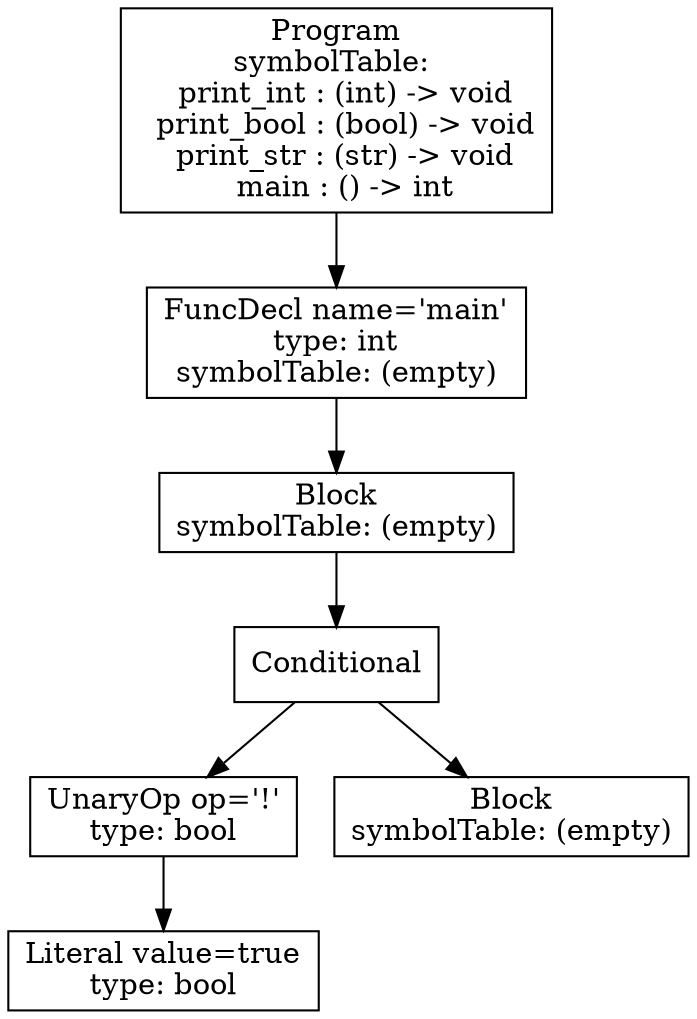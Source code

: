 digraph AST {
5 [shape=box, label="Literal value=true\ntype: bool"];
4 [shape=box, label="UnaryOp op='!'\ntype: bool"];
4 -> 5;
6 [shape=box, label="Block\nsymbolTable: (empty)"];
3 [shape=box, label="Conditional"];
3 -> 4;
3 -> 6;
2 [shape=box, label="Block\nsymbolTable: (empty)"];
2 -> 3;
1 [shape=box, label="FuncDecl name='main'\ntype: int\nsymbolTable: (empty)"];
1 -> 2;
0 [shape=box, label="Program\nsymbolTable: \n  print_int : (int) -> void\n  print_bool : (bool) -> void\n  print_str : (str) -> void\n  main : () -> int"];
0 -> 1;
}
